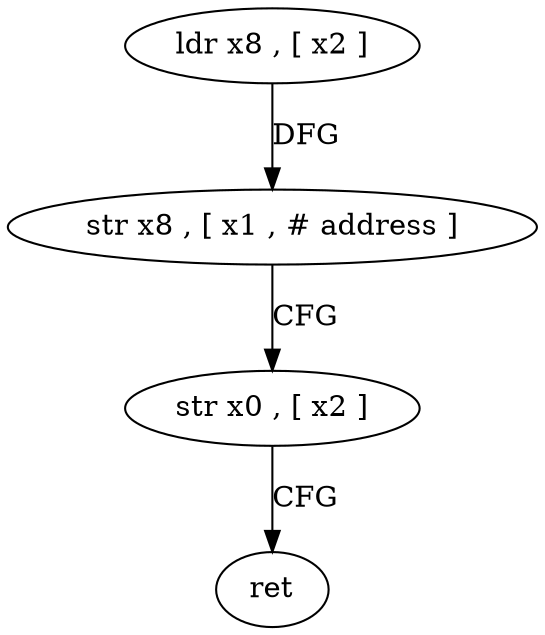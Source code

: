 digraph "func" {
"4227788" [label = "ldr x8 , [ x2 ]" ]
"4227792" [label = "str x8 , [ x1 , # address ]" ]
"4227796" [label = "str x0 , [ x2 ]" ]
"4227800" [label = "ret" ]
"4227788" -> "4227792" [ label = "DFG" ]
"4227792" -> "4227796" [ label = "CFG" ]
"4227796" -> "4227800" [ label = "CFG" ]
}
